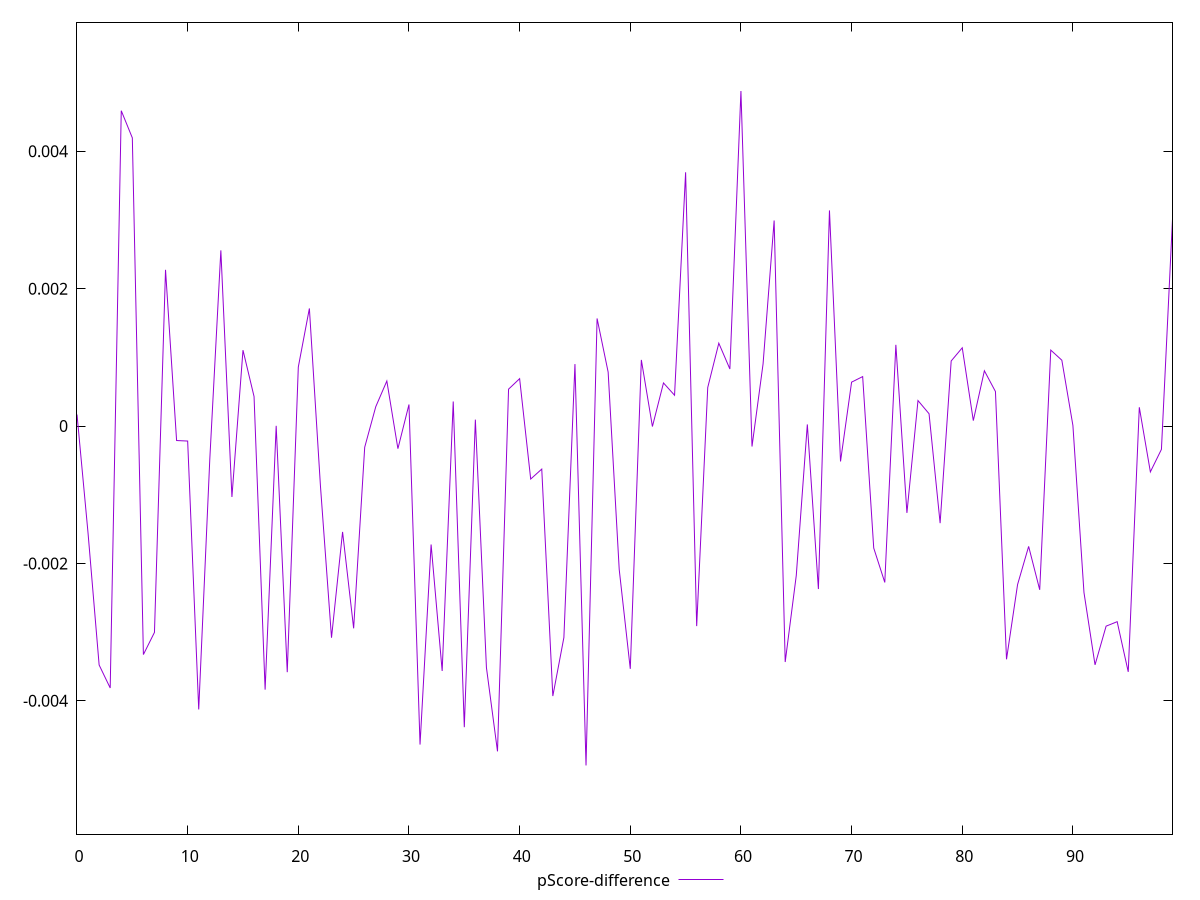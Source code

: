 reset

$pScoreDifference <<EOF
0 0.00016797193725812815
1 -0.0015624105632723317
2 -0.003478173091551351
3 -0.0038131637358340686
4 0.004590605663783887
5 0.004194927996606479
6 -0.0033266486782760896
7 -0.003003662563469789
8 0.002274113261376498
9 -0.00021084601560616978
10 -0.00021839086001168573
11 -0.004125649591364466
12 -0.0004855021051091146
13 0.0025573332604093
14 -0.001032407621482323
15 0.0011047467071809147
16 0.0004295867994409397
17 -0.003837766593991987
18 0.0000029173009605809597
19 -0.0035829800036907833
20 0.000859178487386425
21 0.001711951607113238
22 -0.000872045306403002
23 -0.0030814765302364377
24 -0.0015410324347717164
25 -0.0029446583952273397
26 -0.00030838517699804946
27 0.0002818201958301736
28 0.00065535973829145
29 -0.0003293907796485529
30 0.0003133970928481111
31 -0.004636631896538956
32 -0.0017243454313687345
33 -0.0035652315281081703
34 0.0003573819264940381
35 -0.004383828902942699
36 0.00009314868617404937
37 -0.003515608825175709
38 -0.004735509046715991
39 0.0005370092752645661
40 0.0006897730266018365
41 -0.0007713931477201785
42 -0.000626493849270271
43 -0.0039305875667812185
44 -0.0030788492731440575
45 0.0009019432754225343
46 -0.004940586335028807
47 0.0015660337019072768
48 0.0007848923586497025
49 -0.0020881486345752376
50 -0.003534697923702146
51 0.0009626959774232113
52 -0.0000069905335636222254
53 0.0006272270988597062
54 0.0004484181502952822
55 0.0036936971420980513
56 -0.0029127993294905674
57 0.000561432840341991
58 0.0012058710869144451
59 0.0008304776506580236
60 0.004877452989997644
61 -0.00029815199064769926
62 0.0009052195877236047
63 0.0029919117341701273
64 -0.00343488309825396
65 -0.002175952475683529
66 0.000023657066007598537
67 -0.0023723208848385746
68 0.003139131077109669
69 -0.0005153907618171139
70 0.000639002689078183
71 0.0007198070719695582
72 -0.0017761274551027495
73 -0.002276639630635957
74 0.0011820752130871637
75 -0.0012644292738945295
76 0.00037095089661492997
77 0.0001790883870376736
78 -0.001413616015718877
79 0.0009473095264526665
80 0.0011390752162782625
81 0.00007903388294372427
82 0.0008045050964762823
83 0.000502444798449353
84 -0.0033956211251431334
85 -0.0023075050477729953
86 -0.0017522687472091847
87 -0.002383964027308172
88 0.0011055822159067863
89 0.000958137994388264
90 0.00000814651787217624
91 -0.002423040372014962
92 -0.003476547416436382
93 -0.002912950185035068
94 -0.0028478013645980016
95 -0.003578487599313007
96 0.00027326439241176503
97 -0.0006675176929141768
98 -0.0003391715170505405
99 0.0030115494110873886
EOF

set key outside below
set xrange [0:99]
set yrange [-0.005940586335028807:0.005877452989997644]
set trange [-0.005940586335028807:0.005877452989997644]
set terminal svg size 640, 500 enhanced background rgb 'white'
set output "report_00026_2021-02-22T21:38:55.199Z/largest-contentful-paint/samples/pages+cached+noadtech+nomedia/pScore-difference/values.svg"

plot $pScoreDifference title "pScore-difference" with line

reset
